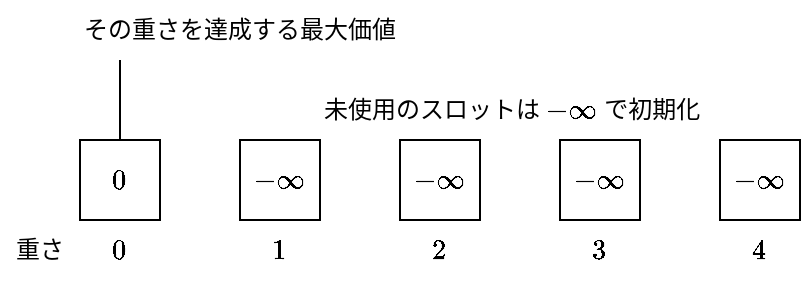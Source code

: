 <mxfile version="24.7.17">
  <diagram name="Page-1" id="aw2PKOgLMLbyiGgkZjQB">
    <mxGraphModel dx="843" dy="509" grid="1" gridSize="10" guides="1" tooltips="1" connect="1" arrows="1" fold="1" page="1" pageScale="1" pageWidth="850" pageHeight="1100" math="1" shadow="0">
      <root>
        <mxCell id="0" />
        <mxCell id="1" parent="0" />
        <mxCell id="DM26n5kOCJK7HgSHNeyV-1" value="`0`" style="rounded=0;whiteSpace=wrap;html=1;" vertex="1" parent="1">
          <mxGeometry x="120" y="320" width="40" height="40" as="geometry" />
        </mxCell>
        <mxCell id="DM26n5kOCJK7HgSHNeyV-2" value="`-\infty`" style="rounded=0;whiteSpace=wrap;html=1;" vertex="1" parent="1">
          <mxGeometry x="200" y="320" width="40" height="40" as="geometry" />
        </mxCell>
        <mxCell id="DM26n5kOCJK7HgSHNeyV-3" value="`-\infty`" style="rounded=0;whiteSpace=wrap;html=1;" vertex="1" parent="1">
          <mxGeometry x="280" y="320" width="40" height="40" as="geometry" />
        </mxCell>
        <mxCell id="DM26n5kOCJK7HgSHNeyV-4" value="`-\infty`" style="rounded=0;whiteSpace=wrap;html=1;" vertex="1" parent="1">
          <mxGeometry x="360" y="320" width="40" height="40" as="geometry" />
        </mxCell>
        <mxCell id="DM26n5kOCJK7HgSHNeyV-5" value="`-\infty`" style="rounded=0;whiteSpace=wrap;html=1;" vertex="1" parent="1">
          <mxGeometry x="440" y="320" width="40" height="40" as="geometry" />
        </mxCell>
        <mxCell id="DM26n5kOCJK7HgSHNeyV-6" value="重さ" style="text;html=1;align=center;verticalAlign=middle;whiteSpace=wrap;rounded=0;" vertex="1" parent="1">
          <mxGeometry x="80" y="360" width="40" height="30" as="geometry" />
        </mxCell>
        <mxCell id="DM26n5kOCJK7HgSHNeyV-7" value="`0`" style="text;html=1;align=center;verticalAlign=middle;whiteSpace=wrap;rounded=0;" vertex="1" parent="1">
          <mxGeometry x="120" y="360" width="40" height="30" as="geometry" />
        </mxCell>
        <mxCell id="DM26n5kOCJK7HgSHNeyV-8" value="`1`" style="text;html=1;align=center;verticalAlign=middle;whiteSpace=wrap;rounded=0;" vertex="1" parent="1">
          <mxGeometry x="200" y="360" width="40" height="30" as="geometry" />
        </mxCell>
        <mxCell id="DM26n5kOCJK7HgSHNeyV-9" value="`2`" style="text;html=1;align=center;verticalAlign=middle;whiteSpace=wrap;rounded=0;" vertex="1" parent="1">
          <mxGeometry x="280" y="360" width="40" height="30" as="geometry" />
        </mxCell>
        <mxCell id="DM26n5kOCJK7HgSHNeyV-10" value="`3`" style="text;html=1;align=center;verticalAlign=middle;whiteSpace=wrap;rounded=0;" vertex="1" parent="1">
          <mxGeometry x="360" y="360" width="40" height="30" as="geometry" />
        </mxCell>
        <mxCell id="DM26n5kOCJK7HgSHNeyV-11" value="`4`" style="text;html=1;align=center;verticalAlign=middle;whiteSpace=wrap;rounded=0;" vertex="1" parent="1">
          <mxGeometry x="440" y="360" width="40" height="30" as="geometry" />
        </mxCell>
        <mxCell id="DM26n5kOCJK7HgSHNeyV-12" value="その重さを達成する最大価値" style="text;html=1;align=left;verticalAlign=middle;whiteSpace=wrap;rounded=0;" vertex="1" parent="1">
          <mxGeometry x="120" y="250" width="240" height="30" as="geometry" />
        </mxCell>
        <mxCell id="DM26n5kOCJK7HgSHNeyV-13" value="" style="endArrow=none;html=1;rounded=0;exitX=0.5;exitY=0;exitDx=0;exitDy=0;" edge="1" parent="1" source="DM26n5kOCJK7HgSHNeyV-1">
          <mxGeometry width="50" height="50" relative="1" as="geometry">
            <mxPoint x="400" y="570" as="sourcePoint" />
            <mxPoint x="140" y="280" as="targetPoint" />
          </mxGeometry>
        </mxCell>
        <mxCell id="DM26n5kOCJK7HgSHNeyV-14" value="未使用のスロットは `-\infty` で初期化" style="text;html=1;align=left;verticalAlign=middle;whiteSpace=wrap;rounded=0;" vertex="1" parent="1">
          <mxGeometry x="240" y="290" width="240" height="30" as="geometry" />
        </mxCell>
      </root>
    </mxGraphModel>
  </diagram>
</mxfile>
